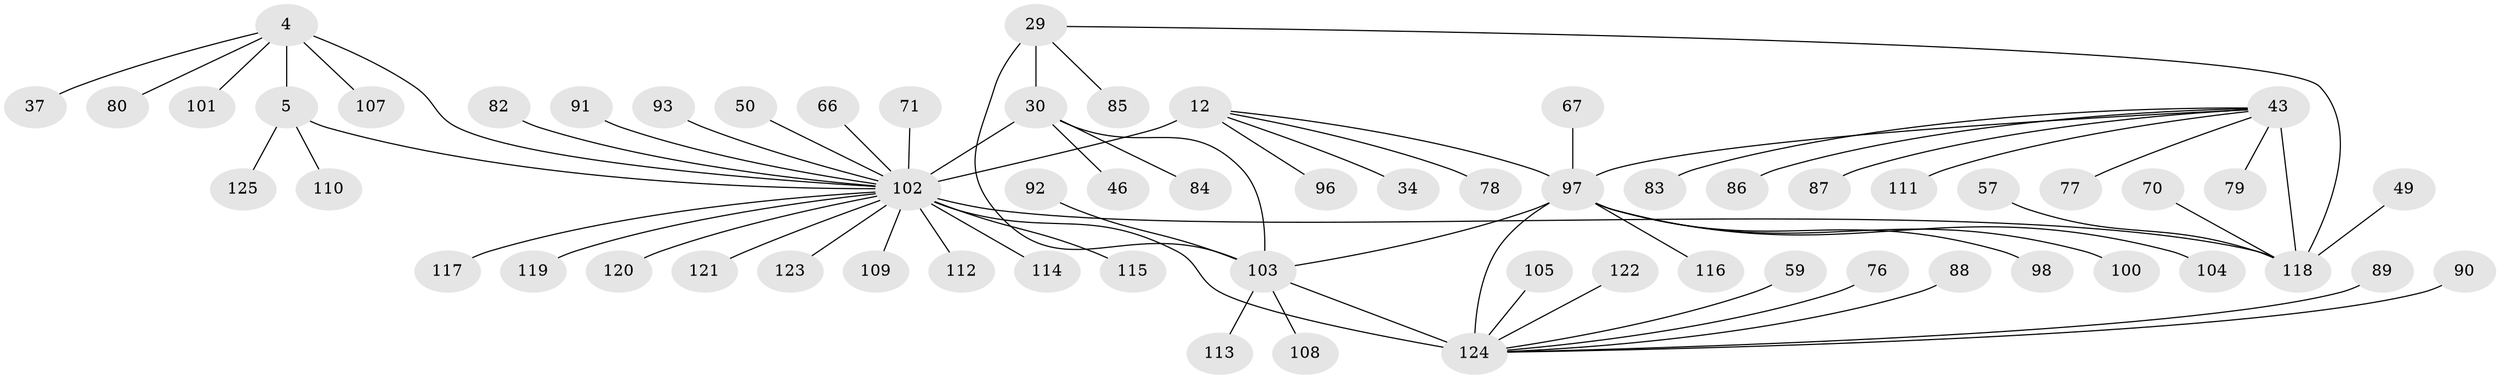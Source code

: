 // original degree distribution, {16: 0.008, 7: 0.096, 6: 0.024, 8: 0.032, 9: 0.024, 10: 0.032, 12: 0.016, 5: 0.008, 1: 0.592, 2: 0.112, 3: 0.032, 4: 0.024}
// Generated by graph-tools (version 1.1) at 2025/55/03/09/25 04:55:29]
// undirected, 62 vertices, 68 edges
graph export_dot {
graph [start="1"]
  node [color=gray90,style=filled];
  4 [super="+2"];
  5 [super="+3"];
  12 [super="+9"];
  29 [super="+25"];
  30 [super="+27"];
  34;
  37;
  43 [super="+17"];
  46;
  49;
  50;
  57;
  59;
  66;
  67;
  70;
  71;
  76;
  77;
  78;
  79;
  80;
  82;
  83 [super="+41+51"];
  84 [super="+64"];
  85;
  86;
  87;
  88 [super="+60"];
  89 [super="+53"];
  90;
  91 [super="+72"];
  92;
  93;
  96;
  97 [super="+21+23+33+35+54+61"];
  98;
  100;
  101;
  102 [super="+73+65"];
  103 [super="+45+38+39+40+55+75"];
  104;
  105;
  107;
  108 [super="+106"];
  109;
  110;
  111 [super="+81"];
  112;
  113 [super="+99"];
  114 [super="+56"];
  115;
  116;
  117;
  118 [super="+94+18"];
  119;
  120;
  121;
  122;
  123;
  124 [super="+69+74+95+24+31+42"];
  125;
  4 -- 5 [weight=4];
  4 -- 37;
  4 -- 107;
  4 -- 80;
  4 -- 101;
  4 -- 102 [weight=4];
  5 -- 110;
  5 -- 125;
  5 -- 102 [weight=4];
  12 -- 78;
  12 -- 96;
  12 -- 34;
  12 -- 102 [weight=8];
  12 -- 97;
  29 -- 30 [weight=4];
  29 -- 85;
  29 -- 118;
  29 -- 103 [weight=4];
  30 -- 46;
  30 -- 84;
  30 -- 103 [weight=4];
  30 -- 102 [weight=2];
  43 -- 97;
  43 -- 77;
  43 -- 79;
  43 -- 111;
  43 -- 83;
  43 -- 118 [weight=8];
  43 -- 86;
  43 -- 87;
  49 -- 118;
  50 -- 102;
  57 -- 118;
  59 -- 124;
  66 -- 102;
  67 -- 97;
  70 -- 118;
  71 -- 102;
  76 -- 124;
  82 -- 102;
  88 -- 124;
  89 -- 124;
  90 -- 124;
  91 -- 102;
  92 -- 103;
  93 -- 102;
  97 -- 100;
  97 -- 116;
  97 -- 124 [weight=9];
  97 -- 98;
  97 -- 103;
  97 -- 104;
  102 -- 109;
  102 -- 114;
  102 -- 115;
  102 -- 117;
  102 -- 118 [weight=4];
  102 -- 120;
  102 -- 123;
  102 -- 124 [weight=3];
  102 -- 112;
  102 -- 119;
  102 -- 121;
  103 -- 108;
  103 -- 113;
  103 -- 124;
  105 -- 124;
  122 -- 124;
}

